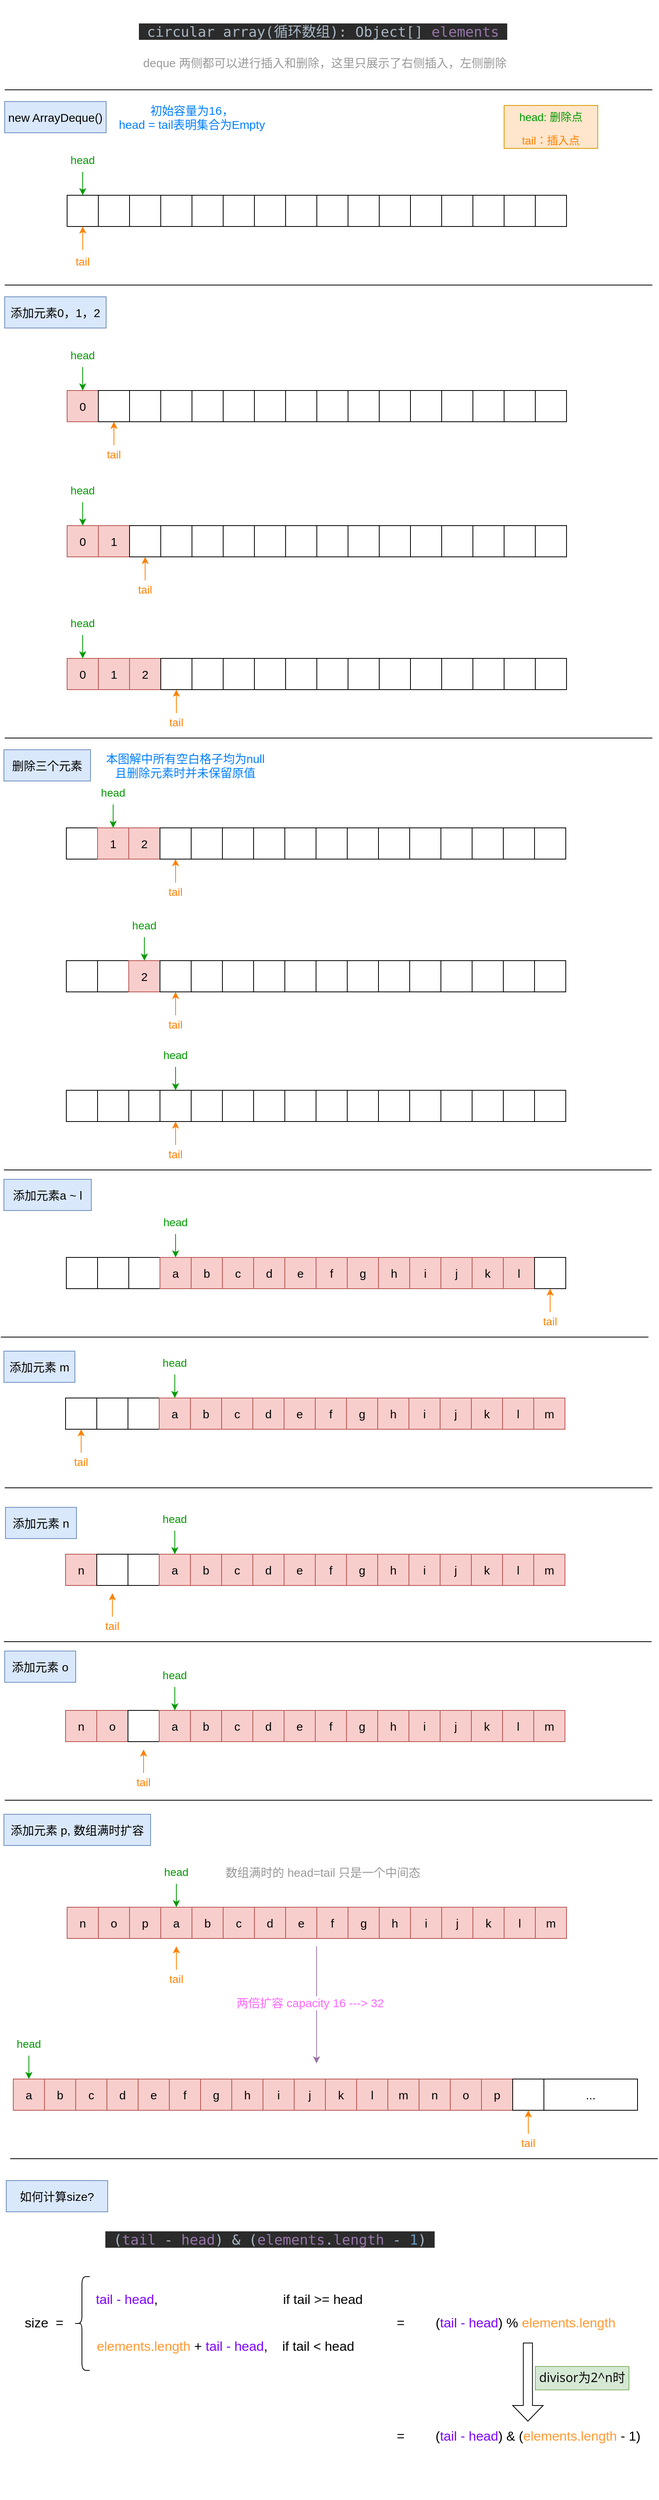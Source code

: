 <mxfile>
    <diagram id="H_KzIprwaXjR-_fSG_8s" name="Page-1">
        <mxGraphModel dx="2190" dy="1910" grid="0" gridSize="10" guides="1" tooltips="1" connect="1" arrows="1" fold="1" page="0" pageScale="1" pageWidth="850" pageHeight="1100" background="#ffffff" math="0" shadow="0">
            <root>
                <mxCell id="0"/>
                <mxCell id="1" parent="0"/>
                <mxCell id="34" value="" style="rounded=0;whiteSpace=wrap;html=1;fontSize=15;fillColor=#ffe6cc;strokeColor=#d79b00;" parent="1" vertex="1">
                    <mxGeometry x="-200" y="-995" width="120" height="55" as="geometry"/>
                </mxCell>
                <mxCell id="4" value="&lt;pre style=&quot;background-color: rgb(43, 43, 43); color: rgb(169, 183, 198); font-family: &amp;quot;JetBrains Mono&amp;quot;, monospace; font-size: 18px;&quot;&gt; circular array(循环数组): Object[] &lt;span style=&quot;color: rgb(152, 118, 170); font-size: 18px;&quot;&gt;elements &lt;/span&gt;&lt;/pre&gt;" style="text;html=1;strokeColor=none;fillColor=none;align=center;verticalAlign=middle;whiteSpace=wrap;rounded=0;fontSize=18;" parent="1" vertex="1">
                    <mxGeometry x="-692" y="-1110" width="520" height="40" as="geometry"/>
                </mxCell>
                <mxCell id="5" value="" style="line;strokeWidth=1;html=1;strokeColor=none;" parent="1" vertex="1">
                    <mxGeometry x="-841" y="-1130" width="830" height="10" as="geometry"/>
                </mxCell>
                <mxCell id="6" value="" style="line;strokeWidth=1;html=1;" parent="1" vertex="1">
                    <mxGeometry x="-840" y="-1020" width="830" height="10" as="geometry"/>
                </mxCell>
                <mxCell id="7" value="new ArrayDeque()" style="rounded=0;whiteSpace=wrap;html=1;fontSize=15;fillColor=#dae8fc;strokeColor=#6c8ebf;" parent="1" vertex="1">
                    <mxGeometry x="-840" y="-1000" width="130" height="40" as="geometry"/>
                </mxCell>
                <mxCell id="8" value="" style="whiteSpace=wrap;html=1;aspect=fixed;fontSize=15;" parent="1" vertex="1">
                    <mxGeometry x="-760" y="-880" width="40" height="40" as="geometry"/>
                </mxCell>
                <mxCell id="9" value="" style="whiteSpace=wrap;html=1;aspect=fixed;fontSize=15;" parent="1" vertex="1">
                    <mxGeometry x="-720" y="-880" width="40" height="40" as="geometry"/>
                </mxCell>
                <mxCell id="10" value="" style="whiteSpace=wrap;html=1;aspect=fixed;fontSize=15;" parent="1" vertex="1">
                    <mxGeometry x="-680" y="-880" width="40" height="40" as="geometry"/>
                </mxCell>
                <mxCell id="11" value="" style="whiteSpace=wrap;html=1;aspect=fixed;fontSize=15;" parent="1" vertex="1">
                    <mxGeometry x="-640" y="-880" width="40" height="40" as="geometry"/>
                </mxCell>
                <mxCell id="12" value="" style="whiteSpace=wrap;html=1;aspect=fixed;fontSize=15;" parent="1" vertex="1">
                    <mxGeometry x="-600" y="-880" width="40" height="40" as="geometry"/>
                </mxCell>
                <mxCell id="13" value="" style="whiteSpace=wrap;html=1;aspect=fixed;fontSize=15;" parent="1" vertex="1">
                    <mxGeometry x="-560" y="-880" width="40" height="40" as="geometry"/>
                </mxCell>
                <mxCell id="14" value="" style="whiteSpace=wrap;html=1;aspect=fixed;fontSize=15;" parent="1" vertex="1">
                    <mxGeometry x="-520" y="-880" width="40" height="40" as="geometry"/>
                </mxCell>
                <mxCell id="15" value="" style="whiteSpace=wrap;html=1;aspect=fixed;fontSize=15;" parent="1" vertex="1">
                    <mxGeometry x="-480" y="-880" width="40" height="40" as="geometry"/>
                </mxCell>
                <mxCell id="16" value="" style="whiteSpace=wrap;html=1;aspect=fixed;fontSize=15;" parent="1" vertex="1">
                    <mxGeometry x="-440" y="-880" width="40" height="40" as="geometry"/>
                </mxCell>
                <mxCell id="17" value="" style="whiteSpace=wrap;html=1;aspect=fixed;fontSize=15;" parent="1" vertex="1">
                    <mxGeometry x="-400" y="-880" width="40" height="40" as="geometry"/>
                </mxCell>
                <mxCell id="18" value="" style="whiteSpace=wrap;html=1;aspect=fixed;fontSize=15;" parent="1" vertex="1">
                    <mxGeometry x="-360" y="-880" width="40" height="40" as="geometry"/>
                </mxCell>
                <mxCell id="19" value="" style="whiteSpace=wrap;html=1;aspect=fixed;fontSize=15;" parent="1" vertex="1">
                    <mxGeometry x="-320" y="-880" width="40" height="40" as="geometry"/>
                </mxCell>
                <mxCell id="20" value="" style="whiteSpace=wrap;html=1;aspect=fixed;fontSize=15;" parent="1" vertex="1">
                    <mxGeometry x="-280" y="-880" width="40" height="40" as="geometry"/>
                </mxCell>
                <mxCell id="21" value="" style="whiteSpace=wrap;html=1;aspect=fixed;fontSize=15;" parent="1" vertex="1">
                    <mxGeometry x="-240" y="-880" width="40" height="40" as="geometry"/>
                </mxCell>
                <mxCell id="22" value="" style="whiteSpace=wrap;html=1;aspect=fixed;fontSize=15;" parent="1" vertex="1">
                    <mxGeometry x="-200" y="-880" width="40" height="40" as="geometry"/>
                </mxCell>
                <mxCell id="23" value="" style="whiteSpace=wrap;html=1;aspect=fixed;fontSize=15;" parent="1" vertex="1">
                    <mxGeometry x="-160" y="-880" width="40" height="40" as="geometry"/>
                </mxCell>
                <mxCell id="27" style="edgeStyle=none;html=1;exitX=0.5;exitY=1;exitDx=0;exitDy=0;entryX=0.5;entryY=0;entryDx=0;entryDy=0;fontSize=15;fontColor=#007FFF;strokeColor=#009900;" parent="1" source="24" target="8" edge="1">
                    <mxGeometry relative="1" as="geometry"/>
                </mxCell>
                <mxCell id="24" value="head" style="text;html=1;align=center;verticalAlign=middle;whiteSpace=wrap;rounded=0;fontSize=14;fontColor=#009900;" parent="1" vertex="1">
                    <mxGeometry x="-770" y="-940" width="60" height="30" as="geometry"/>
                </mxCell>
                <mxCell id="26" value="初始容量为16，&lt;br&gt;head = tail表明集合为Empty" style="text;html=1;strokeColor=none;fillColor=none;align=center;verticalAlign=middle;whiteSpace=wrap;rounded=0;fontSize=15;fontColor=#007FFF;" parent="1" vertex="1">
                    <mxGeometry x="-700" y="-1000" width="200" height="40" as="geometry"/>
                </mxCell>
                <mxCell id="29" style="edgeStyle=none;html=1;exitX=0.5;exitY=0;exitDx=0;exitDy=0;entryX=0.5;entryY=1;entryDx=0;entryDy=0;strokeColor=#FF8000;fontSize=15;fontColor=#FF8000;" parent="1" source="28" target="8" edge="1">
                    <mxGeometry relative="1" as="geometry"/>
                </mxCell>
                <mxCell id="28" value="tail" style="text;html=1;align=center;verticalAlign=middle;whiteSpace=wrap;rounded=0;fontSize=14;fontColor=#FF8000;" parent="1" vertex="1">
                    <mxGeometry x="-770" y="-810" width="60" height="30" as="geometry"/>
                </mxCell>
                <mxCell id="30" value="head: 删除点" style="text;html=1;align=center;verticalAlign=middle;whiteSpace=wrap;rounded=0;fontSize=14;fontColor=#009900;" parent="1" vertex="1">
                    <mxGeometry x="-200" y="-995" width="120" height="30" as="geometry"/>
                </mxCell>
                <mxCell id="31" value="tail：插入点" style="text;html=1;align=center;verticalAlign=middle;whiteSpace=wrap;rounded=0;fontSize=14;fontColor=#FF8000;" parent="1" vertex="1">
                    <mxGeometry x="-200" y="-965" width="120" height="30" as="geometry"/>
                </mxCell>
                <mxCell id="35" value="" style="line;strokeWidth=1;html=1;" parent="1" vertex="1">
                    <mxGeometry x="-840" y="-770" width="830" height="10" as="geometry"/>
                </mxCell>
                <mxCell id="36" value="添加元素0，1，2" style="rounded=0;whiteSpace=wrap;html=1;fontSize=15;fillColor=#dae8fc;strokeColor=#6c8ebf;" parent="1" vertex="1">
                    <mxGeometry x="-840" y="-750" width="130" height="40" as="geometry"/>
                </mxCell>
                <mxCell id="56" value="0" style="whiteSpace=wrap;html=1;aspect=fixed;fontSize=15;fillColor=#f8cecc;strokeColor=#b85450;" parent="1" vertex="1">
                    <mxGeometry x="-760" y="-630" width="40" height="40" as="geometry"/>
                </mxCell>
                <mxCell id="57" value="" style="whiteSpace=wrap;html=1;aspect=fixed;fontSize=15;" parent="1" vertex="1">
                    <mxGeometry x="-720" y="-630" width="40" height="40" as="geometry"/>
                </mxCell>
                <mxCell id="58" value="" style="whiteSpace=wrap;html=1;aspect=fixed;fontSize=15;" parent="1" vertex="1">
                    <mxGeometry x="-680" y="-630" width="40" height="40" as="geometry"/>
                </mxCell>
                <mxCell id="59" value="" style="whiteSpace=wrap;html=1;aspect=fixed;fontSize=15;" parent="1" vertex="1">
                    <mxGeometry x="-640" y="-630" width="40" height="40" as="geometry"/>
                </mxCell>
                <mxCell id="60" value="" style="whiteSpace=wrap;html=1;aspect=fixed;fontSize=15;" parent="1" vertex="1">
                    <mxGeometry x="-600" y="-630" width="40" height="40" as="geometry"/>
                </mxCell>
                <mxCell id="61" value="" style="whiteSpace=wrap;html=1;aspect=fixed;fontSize=15;" parent="1" vertex="1">
                    <mxGeometry x="-560" y="-630" width="40" height="40" as="geometry"/>
                </mxCell>
                <mxCell id="62" value="" style="whiteSpace=wrap;html=1;aspect=fixed;fontSize=15;" parent="1" vertex="1">
                    <mxGeometry x="-520" y="-630" width="40" height="40" as="geometry"/>
                </mxCell>
                <mxCell id="63" value="" style="whiteSpace=wrap;html=1;aspect=fixed;fontSize=15;" parent="1" vertex="1">
                    <mxGeometry x="-480" y="-630" width="40" height="40" as="geometry"/>
                </mxCell>
                <mxCell id="64" value="" style="whiteSpace=wrap;html=1;aspect=fixed;fontSize=15;" parent="1" vertex="1">
                    <mxGeometry x="-440" y="-630" width="40" height="40" as="geometry"/>
                </mxCell>
                <mxCell id="65" value="" style="whiteSpace=wrap;html=1;aspect=fixed;fontSize=15;" parent="1" vertex="1">
                    <mxGeometry x="-400" y="-630" width="40" height="40" as="geometry"/>
                </mxCell>
                <mxCell id="66" value="" style="whiteSpace=wrap;html=1;aspect=fixed;fontSize=15;" parent="1" vertex="1">
                    <mxGeometry x="-360" y="-630" width="40" height="40" as="geometry"/>
                </mxCell>
                <mxCell id="67" value="" style="whiteSpace=wrap;html=1;aspect=fixed;fontSize=15;" parent="1" vertex="1">
                    <mxGeometry x="-320" y="-630" width="40" height="40" as="geometry"/>
                </mxCell>
                <mxCell id="68" value="" style="whiteSpace=wrap;html=1;aspect=fixed;fontSize=15;" parent="1" vertex="1">
                    <mxGeometry x="-280" y="-630" width="40" height="40" as="geometry"/>
                </mxCell>
                <mxCell id="69" value="" style="whiteSpace=wrap;html=1;aspect=fixed;fontSize=15;" parent="1" vertex="1">
                    <mxGeometry x="-240" y="-630" width="40" height="40" as="geometry"/>
                </mxCell>
                <mxCell id="70" value="" style="whiteSpace=wrap;html=1;aspect=fixed;fontSize=15;" parent="1" vertex="1">
                    <mxGeometry x="-200" y="-630" width="40" height="40" as="geometry"/>
                </mxCell>
                <mxCell id="71" value="" style="whiteSpace=wrap;html=1;aspect=fixed;fontSize=15;" parent="1" vertex="1">
                    <mxGeometry x="-160" y="-630" width="40" height="40" as="geometry"/>
                </mxCell>
                <mxCell id="72" style="edgeStyle=none;html=1;exitX=0.5;exitY=1;exitDx=0;exitDy=0;entryX=0.5;entryY=0;entryDx=0;entryDy=0;fontSize=15;fontColor=#007FFF;strokeColor=#009900;" parent="1" source="73" target="56" edge="1">
                    <mxGeometry relative="1" as="geometry"/>
                </mxCell>
                <mxCell id="73" value="head" style="text;html=1;align=center;verticalAlign=middle;whiteSpace=wrap;rounded=0;fontSize=14;fontColor=#009900;" parent="1" vertex="1">
                    <mxGeometry x="-770" y="-690" width="60" height="30" as="geometry"/>
                </mxCell>
                <mxCell id="76" value="0" style="whiteSpace=wrap;html=1;aspect=fixed;fontSize=15;fillColor=#f8cecc;strokeColor=#b85450;" parent="1" vertex="1">
                    <mxGeometry x="-760" y="-457" width="40" height="40" as="geometry"/>
                </mxCell>
                <mxCell id="77" value="1" style="whiteSpace=wrap;html=1;aspect=fixed;fontSize=15;fillColor=#f8cecc;strokeColor=#b85450;" parent="1" vertex="1">
                    <mxGeometry x="-720" y="-457" width="40" height="40" as="geometry"/>
                </mxCell>
                <mxCell id="78" value="" style="whiteSpace=wrap;html=1;aspect=fixed;fontSize=15;" parent="1" vertex="1">
                    <mxGeometry x="-680" y="-457" width="40" height="40" as="geometry"/>
                </mxCell>
                <mxCell id="79" value="" style="whiteSpace=wrap;html=1;aspect=fixed;fontSize=15;" parent="1" vertex="1">
                    <mxGeometry x="-640" y="-457" width="40" height="40" as="geometry"/>
                </mxCell>
                <mxCell id="80" value="" style="whiteSpace=wrap;html=1;aspect=fixed;fontSize=15;" parent="1" vertex="1">
                    <mxGeometry x="-600" y="-457" width="40" height="40" as="geometry"/>
                </mxCell>
                <mxCell id="81" value="" style="whiteSpace=wrap;html=1;aspect=fixed;fontSize=15;" parent="1" vertex="1">
                    <mxGeometry x="-560" y="-457" width="40" height="40" as="geometry"/>
                </mxCell>
                <mxCell id="82" value="" style="whiteSpace=wrap;html=1;aspect=fixed;fontSize=15;" parent="1" vertex="1">
                    <mxGeometry x="-520" y="-457" width="40" height="40" as="geometry"/>
                </mxCell>
                <mxCell id="83" value="" style="whiteSpace=wrap;html=1;aspect=fixed;fontSize=15;" parent="1" vertex="1">
                    <mxGeometry x="-480" y="-457" width="40" height="40" as="geometry"/>
                </mxCell>
                <mxCell id="84" value="" style="whiteSpace=wrap;html=1;aspect=fixed;fontSize=15;" parent="1" vertex="1">
                    <mxGeometry x="-440" y="-457" width="40" height="40" as="geometry"/>
                </mxCell>
                <mxCell id="85" value="" style="whiteSpace=wrap;html=1;aspect=fixed;fontSize=15;" parent="1" vertex="1">
                    <mxGeometry x="-400" y="-457" width="40" height="40" as="geometry"/>
                </mxCell>
                <mxCell id="86" value="" style="whiteSpace=wrap;html=1;aspect=fixed;fontSize=15;" parent="1" vertex="1">
                    <mxGeometry x="-360" y="-457" width="40" height="40" as="geometry"/>
                </mxCell>
                <mxCell id="87" value="" style="whiteSpace=wrap;html=1;aspect=fixed;fontSize=15;" parent="1" vertex="1">
                    <mxGeometry x="-320" y="-457" width="40" height="40" as="geometry"/>
                </mxCell>
                <mxCell id="88" value="" style="whiteSpace=wrap;html=1;aspect=fixed;fontSize=15;" parent="1" vertex="1">
                    <mxGeometry x="-280" y="-457" width="40" height="40" as="geometry"/>
                </mxCell>
                <mxCell id="89" value="" style="whiteSpace=wrap;html=1;aspect=fixed;fontSize=15;" parent="1" vertex="1">
                    <mxGeometry x="-240" y="-457" width="40" height="40" as="geometry"/>
                </mxCell>
                <mxCell id="90" value="" style="whiteSpace=wrap;html=1;aspect=fixed;fontSize=15;" parent="1" vertex="1">
                    <mxGeometry x="-200" y="-457" width="40" height="40" as="geometry"/>
                </mxCell>
                <mxCell id="91" value="" style="whiteSpace=wrap;html=1;aspect=fixed;fontSize=15;" parent="1" vertex="1">
                    <mxGeometry x="-160" y="-457" width="40" height="40" as="geometry"/>
                </mxCell>
                <mxCell id="92" style="edgeStyle=none;html=1;exitX=0.5;exitY=1;exitDx=0;exitDy=0;entryX=0.5;entryY=0;entryDx=0;entryDy=0;fontSize=15;fontColor=#007FFF;strokeColor=#009900;" parent="1" source="93" target="76" edge="1">
                    <mxGeometry relative="1" as="geometry"/>
                </mxCell>
                <mxCell id="93" value="head" style="text;html=1;align=center;verticalAlign=middle;whiteSpace=wrap;rounded=0;fontSize=14;fontColor=#009900;" parent="1" vertex="1">
                    <mxGeometry x="-770" y="-517" width="60" height="30" as="geometry"/>
                </mxCell>
                <mxCell id="96" value="0" style="whiteSpace=wrap;html=1;aspect=fixed;fontSize=15;fillColor=#f8cecc;strokeColor=#b85450;" parent="1" vertex="1">
                    <mxGeometry x="-760" y="-287" width="40" height="40" as="geometry"/>
                </mxCell>
                <mxCell id="97" value="1" style="whiteSpace=wrap;html=1;aspect=fixed;fontSize=15;fillColor=#f8cecc;strokeColor=#b85450;" parent="1" vertex="1">
                    <mxGeometry x="-720" y="-287" width="40" height="40" as="geometry"/>
                </mxCell>
                <mxCell id="98" value="2" style="whiteSpace=wrap;html=1;aspect=fixed;fontSize=15;fillColor=#f8cecc;strokeColor=#b85450;" parent="1" vertex="1">
                    <mxGeometry x="-680" y="-287" width="40" height="40" as="geometry"/>
                </mxCell>
                <mxCell id="99" value="" style="whiteSpace=wrap;html=1;aspect=fixed;fontSize=15;" parent="1" vertex="1">
                    <mxGeometry x="-640" y="-287" width="40" height="40" as="geometry"/>
                </mxCell>
                <mxCell id="100" value="" style="whiteSpace=wrap;html=1;aspect=fixed;fontSize=15;" parent="1" vertex="1">
                    <mxGeometry x="-600" y="-287" width="40" height="40" as="geometry"/>
                </mxCell>
                <mxCell id="101" value="" style="whiteSpace=wrap;html=1;aspect=fixed;fontSize=15;" parent="1" vertex="1">
                    <mxGeometry x="-560" y="-287" width="40" height="40" as="geometry"/>
                </mxCell>
                <mxCell id="102" value="" style="whiteSpace=wrap;html=1;aspect=fixed;fontSize=15;" parent="1" vertex="1">
                    <mxGeometry x="-520" y="-287" width="40" height="40" as="geometry"/>
                </mxCell>
                <mxCell id="103" value="" style="whiteSpace=wrap;html=1;aspect=fixed;fontSize=15;" parent="1" vertex="1">
                    <mxGeometry x="-480" y="-287" width="40" height="40" as="geometry"/>
                </mxCell>
                <mxCell id="104" value="" style="whiteSpace=wrap;html=1;aspect=fixed;fontSize=15;" parent="1" vertex="1">
                    <mxGeometry x="-440" y="-287" width="40" height="40" as="geometry"/>
                </mxCell>
                <mxCell id="105" value="" style="whiteSpace=wrap;html=1;aspect=fixed;fontSize=15;" parent="1" vertex="1">
                    <mxGeometry x="-400" y="-287" width="40" height="40" as="geometry"/>
                </mxCell>
                <mxCell id="106" value="" style="whiteSpace=wrap;html=1;aspect=fixed;fontSize=15;" parent="1" vertex="1">
                    <mxGeometry x="-360" y="-287" width="40" height="40" as="geometry"/>
                </mxCell>
                <mxCell id="107" value="" style="whiteSpace=wrap;html=1;aspect=fixed;fontSize=15;" parent="1" vertex="1">
                    <mxGeometry x="-320" y="-287" width="40" height="40" as="geometry"/>
                </mxCell>
                <mxCell id="108" value="" style="whiteSpace=wrap;html=1;aspect=fixed;fontSize=15;" parent="1" vertex="1">
                    <mxGeometry x="-280" y="-287" width="40" height="40" as="geometry"/>
                </mxCell>
                <mxCell id="109" value="" style="whiteSpace=wrap;html=1;aspect=fixed;fontSize=15;" parent="1" vertex="1">
                    <mxGeometry x="-240" y="-287" width="40" height="40" as="geometry"/>
                </mxCell>
                <mxCell id="110" value="" style="whiteSpace=wrap;html=1;aspect=fixed;fontSize=15;" parent="1" vertex="1">
                    <mxGeometry x="-200" y="-287" width="40" height="40" as="geometry"/>
                </mxCell>
                <mxCell id="111" value="" style="whiteSpace=wrap;html=1;aspect=fixed;fontSize=15;" parent="1" vertex="1">
                    <mxGeometry x="-160" y="-287" width="40" height="40" as="geometry"/>
                </mxCell>
                <mxCell id="112" style="edgeStyle=none;html=1;exitX=0.5;exitY=1;exitDx=0;exitDy=0;entryX=0.5;entryY=0;entryDx=0;entryDy=0;fontSize=15;fontColor=#007FFF;strokeColor=#009900;" parent="1" source="113" target="96" edge="1">
                    <mxGeometry relative="1" as="geometry"/>
                </mxCell>
                <mxCell id="113" value="head" style="text;html=1;align=center;verticalAlign=middle;whiteSpace=wrap;rounded=0;fontSize=14;fontColor=#009900;" parent="1" vertex="1">
                    <mxGeometry x="-770" y="-347" width="60" height="30" as="geometry"/>
                </mxCell>
                <mxCell id="114" style="edgeStyle=none;html=1;exitX=0.5;exitY=0;exitDx=0;exitDy=0;entryX=0.5;entryY=1;entryDx=0;entryDy=0;strokeColor=#FF8000;fontSize=15;fontColor=#FF8000;" parent="1" edge="1">
                    <mxGeometry relative="1" as="geometry">
                        <mxPoint x="-620" y="-217.0" as="sourcePoint"/>
                        <mxPoint x="-620" y="-247.0" as="targetPoint"/>
                    </mxGeometry>
                </mxCell>
                <mxCell id="115" value="tail" style="text;html=1;align=center;verticalAlign=middle;whiteSpace=wrap;rounded=0;fontSize=14;fontColor=#FF8000;" parent="1" vertex="1">
                    <mxGeometry x="-650" y="-220" width="60" height="30" as="geometry"/>
                </mxCell>
                <mxCell id="116" style="edgeStyle=none;html=1;exitX=0.5;exitY=0;exitDx=0;exitDy=0;entryX=0.5;entryY=1;entryDx=0;entryDy=0;strokeColor=#FF8000;fontSize=15;fontColor=#FF8000;" parent="1" edge="1">
                    <mxGeometry relative="1" as="geometry">
                        <mxPoint x="-660" y="-387.0" as="sourcePoint"/>
                        <mxPoint x="-660" y="-417.0" as="targetPoint"/>
                    </mxGeometry>
                </mxCell>
                <mxCell id="117" value="tail" style="text;html=1;align=center;verticalAlign=middle;whiteSpace=wrap;rounded=0;fontSize=14;fontColor=#FF8000;" parent="1" vertex="1">
                    <mxGeometry x="-690" y="-390" width="60" height="30" as="geometry"/>
                </mxCell>
                <mxCell id="118" style="edgeStyle=none;html=1;exitX=0.5;exitY=0;exitDx=0;exitDy=0;entryX=0.5;entryY=1;entryDx=0;entryDy=0;strokeColor=#FF8000;fontSize=15;fontColor=#FF8000;" parent="1" edge="1">
                    <mxGeometry relative="1" as="geometry">
                        <mxPoint x="-700" y="-560.0" as="sourcePoint"/>
                        <mxPoint x="-700" y="-590.0" as="targetPoint"/>
                    </mxGeometry>
                </mxCell>
                <mxCell id="119" value="tail" style="text;html=1;align=center;verticalAlign=middle;whiteSpace=wrap;rounded=0;fontSize=14;fontColor=#FF8000;" parent="1" vertex="1">
                    <mxGeometry x="-730" y="-563" width="60" height="30" as="geometry"/>
                </mxCell>
                <mxCell id="120" value="" style="line;strokeWidth=1;html=1;" parent="1" vertex="1">
                    <mxGeometry x="-840" y="-190" width="830" height="10" as="geometry"/>
                </mxCell>
                <mxCell id="122" value="" style="whiteSpace=wrap;html=1;aspect=fixed;fontSize=15;" parent="1" vertex="1">
                    <mxGeometry x="-761" y="-70" width="40" height="40" as="geometry"/>
                </mxCell>
                <mxCell id="123" value="1" style="whiteSpace=wrap;html=1;aspect=fixed;fontSize=15;fillColor=#f8cecc;strokeColor=#b85450;" parent="1" vertex="1">
                    <mxGeometry x="-721" y="-70" width="40" height="40" as="geometry"/>
                </mxCell>
                <mxCell id="124" value="2" style="whiteSpace=wrap;html=1;aspect=fixed;fontSize=15;fillColor=#f8cecc;strokeColor=#b85450;" parent="1" vertex="1">
                    <mxGeometry x="-681" y="-70" width="40" height="40" as="geometry"/>
                </mxCell>
                <mxCell id="125" value="" style="whiteSpace=wrap;html=1;aspect=fixed;fontSize=15;" parent="1" vertex="1">
                    <mxGeometry x="-641" y="-70" width="40" height="40" as="geometry"/>
                </mxCell>
                <mxCell id="126" value="" style="whiteSpace=wrap;html=1;aspect=fixed;fontSize=15;" parent="1" vertex="1">
                    <mxGeometry x="-601" y="-70" width="40" height="40" as="geometry"/>
                </mxCell>
                <mxCell id="127" value="" style="whiteSpace=wrap;html=1;aspect=fixed;fontSize=15;" parent="1" vertex="1">
                    <mxGeometry x="-561" y="-70" width="40" height="40" as="geometry"/>
                </mxCell>
                <mxCell id="128" value="" style="whiteSpace=wrap;html=1;aspect=fixed;fontSize=15;" parent="1" vertex="1">
                    <mxGeometry x="-521" y="-70" width="40" height="40" as="geometry"/>
                </mxCell>
                <mxCell id="129" value="" style="whiteSpace=wrap;html=1;aspect=fixed;fontSize=15;" parent="1" vertex="1">
                    <mxGeometry x="-481" y="-70" width="40" height="40" as="geometry"/>
                </mxCell>
                <mxCell id="130" value="" style="whiteSpace=wrap;html=1;aspect=fixed;fontSize=15;" parent="1" vertex="1">
                    <mxGeometry x="-441" y="-70" width="40" height="40" as="geometry"/>
                </mxCell>
                <mxCell id="131" value="" style="whiteSpace=wrap;html=1;aspect=fixed;fontSize=15;" parent="1" vertex="1">
                    <mxGeometry x="-401" y="-70" width="40" height="40" as="geometry"/>
                </mxCell>
                <mxCell id="132" value="" style="whiteSpace=wrap;html=1;aspect=fixed;fontSize=15;" parent="1" vertex="1">
                    <mxGeometry x="-361" y="-70" width="40" height="40" as="geometry"/>
                </mxCell>
                <mxCell id="133" value="" style="whiteSpace=wrap;html=1;aspect=fixed;fontSize=15;" parent="1" vertex="1">
                    <mxGeometry x="-321" y="-70" width="40" height="40" as="geometry"/>
                </mxCell>
                <mxCell id="134" value="" style="whiteSpace=wrap;html=1;aspect=fixed;fontSize=15;" parent="1" vertex="1">
                    <mxGeometry x="-281" y="-70" width="40" height="40" as="geometry"/>
                </mxCell>
                <mxCell id="135" value="" style="whiteSpace=wrap;html=1;aspect=fixed;fontSize=15;" parent="1" vertex="1">
                    <mxGeometry x="-241" y="-70" width="40" height="40" as="geometry"/>
                </mxCell>
                <mxCell id="136" value="" style="whiteSpace=wrap;html=1;aspect=fixed;fontSize=15;" parent="1" vertex="1">
                    <mxGeometry x="-201" y="-70" width="40" height="40" as="geometry"/>
                </mxCell>
                <mxCell id="137" value="" style="whiteSpace=wrap;html=1;aspect=fixed;fontSize=15;" parent="1" vertex="1">
                    <mxGeometry x="-161" y="-70" width="40" height="40" as="geometry"/>
                </mxCell>
                <mxCell id="138" style="edgeStyle=none;html=1;exitX=0.5;exitY=1;exitDx=0;exitDy=0;entryX=0.5;entryY=0;entryDx=0;entryDy=0;fontSize=15;fontColor=#007FFF;strokeColor=#009900;" parent="1" source="139" edge="1">
                    <mxGeometry relative="1" as="geometry">
                        <mxPoint x="-701" y="-70" as="targetPoint"/>
                    </mxGeometry>
                </mxCell>
                <mxCell id="139" value="head" style="text;html=1;align=center;verticalAlign=middle;whiteSpace=wrap;rounded=0;fontSize=14;fontColor=#009900;" parent="1" vertex="1">
                    <mxGeometry x="-731" y="-130" width="60" height="30" as="geometry"/>
                </mxCell>
                <mxCell id="140" style="edgeStyle=none;html=1;exitX=0.5;exitY=0;exitDx=0;exitDy=0;entryX=0.5;entryY=1;entryDx=0;entryDy=0;strokeColor=#FF8000;fontSize=15;fontColor=#FF8000;" parent="1" edge="1">
                    <mxGeometry relative="1" as="geometry">
                        <mxPoint x="-621" y="-4.547e-13" as="sourcePoint"/>
                        <mxPoint x="-621" y="-30.0" as="targetPoint"/>
                    </mxGeometry>
                </mxCell>
                <mxCell id="141" value="tail" style="text;html=1;align=center;verticalAlign=middle;whiteSpace=wrap;rounded=0;fontSize=14;fontColor=#FF8000;" parent="1" vertex="1">
                    <mxGeometry x="-651" y="-3" width="60" height="30" as="geometry"/>
                </mxCell>
                <mxCell id="142" value="" style="whiteSpace=wrap;html=1;aspect=fixed;fontSize=15;" parent="1" vertex="1">
                    <mxGeometry x="-761" y="100" width="40" height="40" as="geometry"/>
                </mxCell>
                <mxCell id="143" value="" style="whiteSpace=wrap;html=1;aspect=fixed;fontSize=15;" parent="1" vertex="1">
                    <mxGeometry x="-721" y="100" width="40" height="40" as="geometry"/>
                </mxCell>
                <mxCell id="144" value="2" style="whiteSpace=wrap;html=1;aspect=fixed;fontSize=15;fillColor=#f8cecc;strokeColor=#b85450;" parent="1" vertex="1">
                    <mxGeometry x="-681" y="100" width="40" height="40" as="geometry"/>
                </mxCell>
                <mxCell id="145" value="" style="whiteSpace=wrap;html=1;aspect=fixed;fontSize=15;" parent="1" vertex="1">
                    <mxGeometry x="-641" y="100" width="40" height="40" as="geometry"/>
                </mxCell>
                <mxCell id="146" value="" style="whiteSpace=wrap;html=1;aspect=fixed;fontSize=15;" parent="1" vertex="1">
                    <mxGeometry x="-601" y="100" width="40" height="40" as="geometry"/>
                </mxCell>
                <mxCell id="147" value="" style="whiteSpace=wrap;html=1;aspect=fixed;fontSize=15;" parent="1" vertex="1">
                    <mxGeometry x="-561" y="100" width="40" height="40" as="geometry"/>
                </mxCell>
                <mxCell id="148" value="" style="whiteSpace=wrap;html=1;aspect=fixed;fontSize=15;" parent="1" vertex="1">
                    <mxGeometry x="-521" y="100" width="40" height="40" as="geometry"/>
                </mxCell>
                <mxCell id="149" value="" style="whiteSpace=wrap;html=1;aspect=fixed;fontSize=15;" parent="1" vertex="1">
                    <mxGeometry x="-481" y="100" width="40" height="40" as="geometry"/>
                </mxCell>
                <mxCell id="150" value="" style="whiteSpace=wrap;html=1;aspect=fixed;fontSize=15;" parent="1" vertex="1">
                    <mxGeometry x="-441" y="100" width="40" height="40" as="geometry"/>
                </mxCell>
                <mxCell id="151" value="" style="whiteSpace=wrap;html=1;aspect=fixed;fontSize=15;" parent="1" vertex="1">
                    <mxGeometry x="-401" y="100" width="40" height="40" as="geometry"/>
                </mxCell>
                <mxCell id="152" value="" style="whiteSpace=wrap;html=1;aspect=fixed;fontSize=15;" parent="1" vertex="1">
                    <mxGeometry x="-361" y="100" width="40" height="40" as="geometry"/>
                </mxCell>
                <mxCell id="153" value="" style="whiteSpace=wrap;html=1;aspect=fixed;fontSize=15;" parent="1" vertex="1">
                    <mxGeometry x="-321" y="100" width="40" height="40" as="geometry"/>
                </mxCell>
                <mxCell id="154" value="" style="whiteSpace=wrap;html=1;aspect=fixed;fontSize=15;" parent="1" vertex="1">
                    <mxGeometry x="-281" y="100" width="40" height="40" as="geometry"/>
                </mxCell>
                <mxCell id="155" value="" style="whiteSpace=wrap;html=1;aspect=fixed;fontSize=15;" parent="1" vertex="1">
                    <mxGeometry x="-241" y="100" width="40" height="40" as="geometry"/>
                </mxCell>
                <mxCell id="156" value="" style="whiteSpace=wrap;html=1;aspect=fixed;fontSize=15;" parent="1" vertex="1">
                    <mxGeometry x="-201" y="100" width="40" height="40" as="geometry"/>
                </mxCell>
                <mxCell id="157" value="" style="whiteSpace=wrap;html=1;aspect=fixed;fontSize=15;" parent="1" vertex="1">
                    <mxGeometry x="-161" y="100" width="40" height="40" as="geometry"/>
                </mxCell>
                <mxCell id="158" style="edgeStyle=none;html=1;exitX=0.5;exitY=1;exitDx=0;exitDy=0;entryX=0.5;entryY=0;entryDx=0;entryDy=0;fontSize=15;fontColor=#007FFF;strokeColor=#009900;" parent="1" source="159" edge="1">
                    <mxGeometry relative="1" as="geometry">
                        <mxPoint x="-661" y="100" as="targetPoint"/>
                    </mxGeometry>
                </mxCell>
                <mxCell id="159" value="head" style="text;html=1;align=center;verticalAlign=middle;whiteSpace=wrap;rounded=0;fontSize=14;fontColor=#009900;" parent="1" vertex="1">
                    <mxGeometry x="-691" y="40" width="60" height="30" as="geometry"/>
                </mxCell>
                <mxCell id="160" style="edgeStyle=none;html=1;exitX=0.5;exitY=0;exitDx=0;exitDy=0;entryX=0.5;entryY=1;entryDx=0;entryDy=0;strokeColor=#FF8000;fontSize=15;fontColor=#FF8000;" parent="1" edge="1">
                    <mxGeometry relative="1" as="geometry">
                        <mxPoint x="-621" y="170.0" as="sourcePoint"/>
                        <mxPoint x="-621" y="140.0" as="targetPoint"/>
                    </mxGeometry>
                </mxCell>
                <mxCell id="161" value="tail" style="text;html=1;align=center;verticalAlign=middle;whiteSpace=wrap;rounded=0;fontSize=14;fontColor=#FF8000;" parent="1" vertex="1">
                    <mxGeometry x="-651" y="167" width="60" height="30" as="geometry"/>
                </mxCell>
                <mxCell id="162" value="" style="whiteSpace=wrap;html=1;aspect=fixed;fontSize=15;" parent="1" vertex="1">
                    <mxGeometry x="-761" y="266" width="40" height="40" as="geometry"/>
                </mxCell>
                <mxCell id="163" value="" style="whiteSpace=wrap;html=1;aspect=fixed;fontSize=15;" parent="1" vertex="1">
                    <mxGeometry x="-721" y="266" width="40" height="40" as="geometry"/>
                </mxCell>
                <mxCell id="164" value="" style="whiteSpace=wrap;html=1;aspect=fixed;fontSize=15;" parent="1" vertex="1">
                    <mxGeometry x="-681" y="266" width="40" height="40" as="geometry"/>
                </mxCell>
                <mxCell id="165" value="" style="whiteSpace=wrap;html=1;aspect=fixed;fontSize=15;" parent="1" vertex="1">
                    <mxGeometry x="-641" y="266" width="40" height="40" as="geometry"/>
                </mxCell>
                <mxCell id="166" value="" style="whiteSpace=wrap;html=1;aspect=fixed;fontSize=15;" parent="1" vertex="1">
                    <mxGeometry x="-601" y="266" width="40" height="40" as="geometry"/>
                </mxCell>
                <mxCell id="167" value="" style="whiteSpace=wrap;html=1;aspect=fixed;fontSize=15;" parent="1" vertex="1">
                    <mxGeometry x="-561" y="266" width="40" height="40" as="geometry"/>
                </mxCell>
                <mxCell id="168" value="" style="whiteSpace=wrap;html=1;aspect=fixed;fontSize=15;" parent="1" vertex="1">
                    <mxGeometry x="-521" y="266" width="40" height="40" as="geometry"/>
                </mxCell>
                <mxCell id="169" value="" style="whiteSpace=wrap;html=1;aspect=fixed;fontSize=15;" parent="1" vertex="1">
                    <mxGeometry x="-481" y="266" width="40" height="40" as="geometry"/>
                </mxCell>
                <mxCell id="170" value="" style="whiteSpace=wrap;html=1;aspect=fixed;fontSize=15;" parent="1" vertex="1">
                    <mxGeometry x="-441" y="266" width="40" height="40" as="geometry"/>
                </mxCell>
                <mxCell id="171" value="" style="whiteSpace=wrap;html=1;aspect=fixed;fontSize=15;" parent="1" vertex="1">
                    <mxGeometry x="-401" y="266" width="40" height="40" as="geometry"/>
                </mxCell>
                <mxCell id="172" value="" style="whiteSpace=wrap;html=1;aspect=fixed;fontSize=15;" parent="1" vertex="1">
                    <mxGeometry x="-361" y="266" width="40" height="40" as="geometry"/>
                </mxCell>
                <mxCell id="173" value="" style="whiteSpace=wrap;html=1;aspect=fixed;fontSize=15;" parent="1" vertex="1">
                    <mxGeometry x="-321" y="266" width="40" height="40" as="geometry"/>
                </mxCell>
                <mxCell id="174" value="" style="whiteSpace=wrap;html=1;aspect=fixed;fontSize=15;" parent="1" vertex="1">
                    <mxGeometry x="-281" y="266" width="40" height="40" as="geometry"/>
                </mxCell>
                <mxCell id="175" value="" style="whiteSpace=wrap;html=1;aspect=fixed;fontSize=15;" parent="1" vertex="1">
                    <mxGeometry x="-241" y="266" width="40" height="40" as="geometry"/>
                </mxCell>
                <mxCell id="176" value="" style="whiteSpace=wrap;html=1;aspect=fixed;fontSize=15;" parent="1" vertex="1">
                    <mxGeometry x="-201" y="266" width="40" height="40" as="geometry"/>
                </mxCell>
                <mxCell id="177" value="" style="whiteSpace=wrap;html=1;aspect=fixed;fontSize=15;" parent="1" vertex="1">
                    <mxGeometry x="-161" y="266" width="40" height="40" as="geometry"/>
                </mxCell>
                <mxCell id="178" style="edgeStyle=none;html=1;exitX=0.5;exitY=1;exitDx=0;exitDy=0;entryX=0.5;entryY=0;entryDx=0;entryDy=0;fontSize=15;fontColor=#007FFF;strokeColor=#009900;" parent="1" source="179" edge="1">
                    <mxGeometry relative="1" as="geometry">
                        <mxPoint x="-621" y="266" as="targetPoint"/>
                    </mxGeometry>
                </mxCell>
                <mxCell id="179" value="head" style="text;html=1;align=center;verticalAlign=middle;whiteSpace=wrap;rounded=0;fontSize=14;fontColor=#009900;" parent="1" vertex="1">
                    <mxGeometry x="-651" y="206" width="60" height="30" as="geometry"/>
                </mxCell>
                <mxCell id="180" style="edgeStyle=none;html=1;exitX=0.5;exitY=0;exitDx=0;exitDy=0;entryX=0.5;entryY=1;entryDx=0;entryDy=0;strokeColor=#FF8000;fontSize=15;fontColor=#FF8000;" parent="1" edge="1">
                    <mxGeometry relative="1" as="geometry">
                        <mxPoint x="-621" y="336.0" as="sourcePoint"/>
                        <mxPoint x="-621" y="306.0" as="targetPoint"/>
                    </mxGeometry>
                </mxCell>
                <mxCell id="181" value="tail" style="text;html=1;align=center;verticalAlign=middle;whiteSpace=wrap;rounded=0;fontSize=14;fontColor=#FF8000;" parent="1" vertex="1">
                    <mxGeometry x="-651" y="333" width="60" height="30" as="geometry"/>
                </mxCell>
                <mxCell id="182" value="" style="line;strokeWidth=1;html=1;" parent="1" vertex="1">
                    <mxGeometry x="-841" y="363" width="830" height="10" as="geometry"/>
                </mxCell>
                <mxCell id="184" value="" style="whiteSpace=wrap;html=1;aspect=fixed;fontSize=15;" parent="1" vertex="1">
                    <mxGeometry x="-761" y="480" width="40" height="40" as="geometry"/>
                </mxCell>
                <mxCell id="185" value="" style="whiteSpace=wrap;html=1;aspect=fixed;fontSize=15;" parent="1" vertex="1">
                    <mxGeometry x="-721" y="480" width="40" height="40" as="geometry"/>
                </mxCell>
                <mxCell id="186" value="" style="whiteSpace=wrap;html=1;aspect=fixed;fontSize=15;" parent="1" vertex="1">
                    <mxGeometry x="-681" y="480" width="40" height="40" as="geometry"/>
                </mxCell>
                <mxCell id="187" value="a" style="whiteSpace=wrap;html=1;aspect=fixed;fontSize=15;fillColor=#f8cecc;strokeColor=#b85450;" parent="1" vertex="1">
                    <mxGeometry x="-641" y="480" width="40" height="40" as="geometry"/>
                </mxCell>
                <mxCell id="188" value="b" style="whiteSpace=wrap;html=1;aspect=fixed;fontSize=15;fillColor=#f8cecc;strokeColor=#b85450;" parent="1" vertex="1">
                    <mxGeometry x="-601" y="480" width="40" height="40" as="geometry"/>
                </mxCell>
                <mxCell id="189" value="c" style="whiteSpace=wrap;html=1;aspect=fixed;fontSize=15;fillColor=#f8cecc;strokeColor=#b85450;" parent="1" vertex="1">
                    <mxGeometry x="-561" y="480" width="40" height="40" as="geometry"/>
                </mxCell>
                <mxCell id="190" value="d" style="whiteSpace=wrap;html=1;aspect=fixed;fontSize=15;fillColor=#f8cecc;strokeColor=#b85450;" parent="1" vertex="1">
                    <mxGeometry x="-521" y="480" width="40" height="40" as="geometry"/>
                </mxCell>
                <mxCell id="191" value="e" style="whiteSpace=wrap;html=1;aspect=fixed;fontSize=15;fillColor=#f8cecc;strokeColor=#b85450;" parent="1" vertex="1">
                    <mxGeometry x="-481" y="480" width="40" height="40" as="geometry"/>
                </mxCell>
                <mxCell id="192" value="f" style="whiteSpace=wrap;html=1;aspect=fixed;fontSize=15;fillColor=#f8cecc;strokeColor=#b85450;" parent="1" vertex="1">
                    <mxGeometry x="-441" y="480" width="40" height="40" as="geometry"/>
                </mxCell>
                <mxCell id="193" value="g" style="whiteSpace=wrap;html=1;aspect=fixed;fontSize=15;fillColor=#f8cecc;strokeColor=#b85450;" parent="1" vertex="1">
                    <mxGeometry x="-401" y="480" width="40" height="40" as="geometry"/>
                </mxCell>
                <mxCell id="194" value="h" style="whiteSpace=wrap;html=1;aspect=fixed;fontSize=15;fillColor=#f8cecc;strokeColor=#b85450;" parent="1" vertex="1">
                    <mxGeometry x="-361" y="480" width="40" height="40" as="geometry"/>
                </mxCell>
                <mxCell id="195" value="i" style="whiteSpace=wrap;html=1;aspect=fixed;fontSize=15;fillColor=#f8cecc;strokeColor=#b85450;" parent="1" vertex="1">
                    <mxGeometry x="-321" y="480" width="40" height="40" as="geometry"/>
                </mxCell>
                <mxCell id="196" value="j" style="whiteSpace=wrap;html=1;aspect=fixed;fontSize=15;fillColor=#f8cecc;strokeColor=#b85450;" parent="1" vertex="1">
                    <mxGeometry x="-281" y="480" width="40" height="40" as="geometry"/>
                </mxCell>
                <mxCell id="197" value="k" style="whiteSpace=wrap;html=1;aspect=fixed;fontSize=15;fillColor=#f8cecc;strokeColor=#b85450;" parent="1" vertex="1">
                    <mxGeometry x="-241" y="480" width="40" height="40" as="geometry"/>
                </mxCell>
                <mxCell id="198" value="l" style="whiteSpace=wrap;html=1;aspect=fixed;fontSize=15;fillColor=#f8cecc;strokeColor=#b85450;" parent="1" vertex="1">
                    <mxGeometry x="-201" y="480" width="40" height="40" as="geometry"/>
                </mxCell>
                <mxCell id="199" value="" style="whiteSpace=wrap;html=1;aspect=fixed;fontSize=15;" parent="1" vertex="1">
                    <mxGeometry x="-161" y="480" width="40" height="40" as="geometry"/>
                </mxCell>
                <mxCell id="200" style="edgeStyle=none;html=1;exitX=0.5;exitY=1;exitDx=0;exitDy=0;entryX=0.5;entryY=0;entryDx=0;entryDy=0;fontSize=15;fontColor=#007FFF;strokeColor=#009900;" parent="1" source="201" edge="1">
                    <mxGeometry relative="1" as="geometry">
                        <mxPoint x="-621" y="480" as="targetPoint"/>
                    </mxGeometry>
                </mxCell>
                <mxCell id="201" value="head" style="text;html=1;align=center;verticalAlign=middle;whiteSpace=wrap;rounded=0;fontSize=14;fontColor=#009900;" parent="1" vertex="1">
                    <mxGeometry x="-651" y="420" width="60" height="30" as="geometry"/>
                </mxCell>
                <mxCell id="202" style="edgeStyle=none;html=1;exitX=0.5;exitY=0;exitDx=0;exitDy=0;entryX=0.5;entryY=1;entryDx=0;entryDy=0;strokeColor=#FF8000;fontSize=15;fontColor=#FF8000;" parent="1" edge="1">
                    <mxGeometry relative="1" as="geometry">
                        <mxPoint x="-141" y="550.0" as="sourcePoint"/>
                        <mxPoint x="-141" y="520.0" as="targetPoint"/>
                    </mxGeometry>
                </mxCell>
                <mxCell id="203" value="tail" style="text;html=1;align=center;verticalAlign=middle;whiteSpace=wrap;rounded=0;fontSize=14;fontColor=#FF8000;" parent="1" vertex="1">
                    <mxGeometry x="-171" y="547" width="60" height="30" as="geometry"/>
                </mxCell>
                <mxCell id="204" value="" style="line;strokeWidth=1;html=1;" parent="1" vertex="1">
                    <mxGeometry x="-845" y="577" width="830" height="10" as="geometry"/>
                </mxCell>
                <mxCell id="205" value="" style="whiteSpace=wrap;html=1;aspect=fixed;fontSize=15;" parent="1" vertex="1">
                    <mxGeometry x="-762" y="660" width="40" height="40" as="geometry"/>
                </mxCell>
                <mxCell id="206" value="" style="whiteSpace=wrap;html=1;aspect=fixed;fontSize=15;" parent="1" vertex="1">
                    <mxGeometry x="-722" y="660" width="40" height="40" as="geometry"/>
                </mxCell>
                <mxCell id="207" value="" style="whiteSpace=wrap;html=1;aspect=fixed;fontSize=15;" parent="1" vertex="1">
                    <mxGeometry x="-682" y="660" width="40" height="40" as="geometry"/>
                </mxCell>
                <mxCell id="208" value="a" style="whiteSpace=wrap;html=1;aspect=fixed;fontSize=15;fillColor=#f8cecc;strokeColor=#b85450;" parent="1" vertex="1">
                    <mxGeometry x="-642" y="660" width="40" height="40" as="geometry"/>
                </mxCell>
                <mxCell id="209" value="b" style="whiteSpace=wrap;html=1;aspect=fixed;fontSize=15;fillColor=#f8cecc;strokeColor=#b85450;" parent="1" vertex="1">
                    <mxGeometry x="-602" y="660" width="40" height="40" as="geometry"/>
                </mxCell>
                <mxCell id="210" value="c" style="whiteSpace=wrap;html=1;aspect=fixed;fontSize=15;fillColor=#f8cecc;strokeColor=#b85450;" parent="1" vertex="1">
                    <mxGeometry x="-562" y="660" width="40" height="40" as="geometry"/>
                </mxCell>
                <mxCell id="211" value="d" style="whiteSpace=wrap;html=1;aspect=fixed;fontSize=15;fillColor=#f8cecc;strokeColor=#b85450;" parent="1" vertex="1">
                    <mxGeometry x="-522" y="660" width="40" height="40" as="geometry"/>
                </mxCell>
                <mxCell id="212" value="e" style="whiteSpace=wrap;html=1;aspect=fixed;fontSize=15;fillColor=#f8cecc;strokeColor=#b85450;" parent="1" vertex="1">
                    <mxGeometry x="-482" y="660" width="40" height="40" as="geometry"/>
                </mxCell>
                <mxCell id="213" value="f" style="whiteSpace=wrap;html=1;aspect=fixed;fontSize=15;fillColor=#f8cecc;strokeColor=#b85450;" parent="1" vertex="1">
                    <mxGeometry x="-442" y="660" width="40" height="40" as="geometry"/>
                </mxCell>
                <mxCell id="214" value="g" style="whiteSpace=wrap;html=1;aspect=fixed;fontSize=15;fillColor=#f8cecc;strokeColor=#b85450;" parent="1" vertex="1">
                    <mxGeometry x="-402" y="660" width="40" height="40" as="geometry"/>
                </mxCell>
                <mxCell id="215" value="h" style="whiteSpace=wrap;html=1;aspect=fixed;fontSize=15;fillColor=#f8cecc;strokeColor=#b85450;" parent="1" vertex="1">
                    <mxGeometry x="-362" y="660" width="40" height="40" as="geometry"/>
                </mxCell>
                <mxCell id="216" value="i" style="whiteSpace=wrap;html=1;aspect=fixed;fontSize=15;fillColor=#f8cecc;strokeColor=#b85450;" parent="1" vertex="1">
                    <mxGeometry x="-322" y="660" width="40" height="40" as="geometry"/>
                </mxCell>
                <mxCell id="217" value="j" style="whiteSpace=wrap;html=1;aspect=fixed;fontSize=15;fillColor=#f8cecc;strokeColor=#b85450;" parent="1" vertex="1">
                    <mxGeometry x="-282" y="660" width="40" height="40" as="geometry"/>
                </mxCell>
                <mxCell id="218" value="k" style="whiteSpace=wrap;html=1;aspect=fixed;fontSize=15;fillColor=#f8cecc;strokeColor=#b85450;" parent="1" vertex="1">
                    <mxGeometry x="-242" y="660" width="40" height="40" as="geometry"/>
                </mxCell>
                <mxCell id="219" value="l" style="whiteSpace=wrap;html=1;aspect=fixed;fontSize=15;fillColor=#f8cecc;strokeColor=#b85450;" parent="1" vertex="1">
                    <mxGeometry x="-202" y="660" width="40" height="40" as="geometry"/>
                </mxCell>
                <mxCell id="220" value="m" style="whiteSpace=wrap;html=1;aspect=fixed;fontSize=15;fillColor=#f8cecc;strokeColor=#b85450;" parent="1" vertex="1">
                    <mxGeometry x="-162" y="660" width="40" height="40" as="geometry"/>
                </mxCell>
                <mxCell id="221" style="edgeStyle=none;html=1;exitX=0.5;exitY=1;exitDx=0;exitDy=0;entryX=0.5;entryY=0;entryDx=0;entryDy=0;fontSize=15;fontColor=#007FFF;strokeColor=#009900;" parent="1" source="222" edge="1">
                    <mxGeometry relative="1" as="geometry">
                        <mxPoint x="-622" y="660" as="targetPoint"/>
                    </mxGeometry>
                </mxCell>
                <mxCell id="222" value="head" style="text;html=1;align=center;verticalAlign=middle;whiteSpace=wrap;rounded=0;fontSize=14;fontColor=#009900;" parent="1" vertex="1">
                    <mxGeometry x="-652" y="600" width="60" height="30" as="geometry"/>
                </mxCell>
                <mxCell id="223" style="edgeStyle=none;html=1;exitX=0.5;exitY=0;exitDx=0;exitDy=0;entryX=0.5;entryY=1;entryDx=0;entryDy=0;strokeColor=#FF8000;fontSize=15;fontColor=#FF8000;" parent="1" edge="1">
                    <mxGeometry relative="1" as="geometry">
                        <mxPoint x="-742" y="730.0" as="sourcePoint"/>
                        <mxPoint x="-742" y="700.0" as="targetPoint"/>
                    </mxGeometry>
                </mxCell>
                <mxCell id="224" value="tail" style="text;html=1;align=center;verticalAlign=middle;whiteSpace=wrap;rounded=0;fontSize=14;fontColor=#FF8000;" parent="1" vertex="1">
                    <mxGeometry x="-772" y="727" width="60" height="30" as="geometry"/>
                </mxCell>
                <mxCell id="226" value="" style="line;strokeWidth=1;html=1;" parent="1" vertex="1">
                    <mxGeometry x="-840" y="770" width="830" height="10" as="geometry"/>
                </mxCell>
                <mxCell id="227" value="n" style="whiteSpace=wrap;html=1;aspect=fixed;fontSize=15;fillColor=#f8cecc;strokeColor=#b85450;" parent="1" vertex="1">
                    <mxGeometry x="-762" y="860" width="40" height="40" as="geometry"/>
                </mxCell>
                <mxCell id="228" value="" style="whiteSpace=wrap;html=1;aspect=fixed;fontSize=15;" parent="1" vertex="1">
                    <mxGeometry x="-722" y="860" width="40" height="40" as="geometry"/>
                </mxCell>
                <mxCell id="229" value="" style="whiteSpace=wrap;html=1;aspect=fixed;fontSize=15;" parent="1" vertex="1">
                    <mxGeometry x="-682" y="860" width="40" height="40" as="geometry"/>
                </mxCell>
                <mxCell id="230" value="a" style="whiteSpace=wrap;html=1;aspect=fixed;fontSize=15;fillColor=#f8cecc;strokeColor=#b85450;" parent="1" vertex="1">
                    <mxGeometry x="-642" y="860" width="40" height="40" as="geometry"/>
                </mxCell>
                <mxCell id="231" value="b" style="whiteSpace=wrap;html=1;aspect=fixed;fontSize=15;fillColor=#f8cecc;strokeColor=#b85450;" parent="1" vertex="1">
                    <mxGeometry x="-602" y="860" width="40" height="40" as="geometry"/>
                </mxCell>
                <mxCell id="232" value="c" style="whiteSpace=wrap;html=1;aspect=fixed;fontSize=15;fillColor=#f8cecc;strokeColor=#b85450;" parent="1" vertex="1">
                    <mxGeometry x="-562" y="860" width="40" height="40" as="geometry"/>
                </mxCell>
                <mxCell id="233" value="d" style="whiteSpace=wrap;html=1;aspect=fixed;fontSize=15;fillColor=#f8cecc;strokeColor=#b85450;" parent="1" vertex="1">
                    <mxGeometry x="-522" y="860" width="40" height="40" as="geometry"/>
                </mxCell>
                <mxCell id="234" value="e" style="whiteSpace=wrap;html=1;aspect=fixed;fontSize=15;fillColor=#f8cecc;strokeColor=#b85450;" parent="1" vertex="1">
                    <mxGeometry x="-482" y="860" width="40" height="40" as="geometry"/>
                </mxCell>
                <mxCell id="235" value="f" style="whiteSpace=wrap;html=1;aspect=fixed;fontSize=15;fillColor=#f8cecc;strokeColor=#b85450;" parent="1" vertex="1">
                    <mxGeometry x="-442" y="860" width="40" height="40" as="geometry"/>
                </mxCell>
                <mxCell id="236" value="g" style="whiteSpace=wrap;html=1;aspect=fixed;fontSize=15;fillColor=#f8cecc;strokeColor=#b85450;" parent="1" vertex="1">
                    <mxGeometry x="-402" y="860" width="40" height="40" as="geometry"/>
                </mxCell>
                <mxCell id="237" value="h" style="whiteSpace=wrap;html=1;aspect=fixed;fontSize=15;fillColor=#f8cecc;strokeColor=#b85450;" parent="1" vertex="1">
                    <mxGeometry x="-362" y="860" width="40" height="40" as="geometry"/>
                </mxCell>
                <mxCell id="238" value="i" style="whiteSpace=wrap;html=1;aspect=fixed;fontSize=15;fillColor=#f8cecc;strokeColor=#b85450;" parent="1" vertex="1">
                    <mxGeometry x="-322" y="860" width="40" height="40" as="geometry"/>
                </mxCell>
                <mxCell id="239" value="j" style="whiteSpace=wrap;html=1;aspect=fixed;fontSize=15;fillColor=#f8cecc;strokeColor=#b85450;" parent="1" vertex="1">
                    <mxGeometry x="-282" y="860" width="40" height="40" as="geometry"/>
                </mxCell>
                <mxCell id="240" value="k" style="whiteSpace=wrap;html=1;aspect=fixed;fontSize=15;fillColor=#f8cecc;strokeColor=#b85450;" parent="1" vertex="1">
                    <mxGeometry x="-242" y="860" width="40" height="40" as="geometry"/>
                </mxCell>
                <mxCell id="241" value="l" style="whiteSpace=wrap;html=1;aspect=fixed;fontSize=15;fillColor=#f8cecc;strokeColor=#b85450;" parent="1" vertex="1">
                    <mxGeometry x="-202" y="860" width="40" height="40" as="geometry"/>
                </mxCell>
                <mxCell id="242" value="m" style="whiteSpace=wrap;html=1;aspect=fixed;fontSize=15;fillColor=#f8cecc;strokeColor=#b85450;" parent="1" vertex="1">
                    <mxGeometry x="-162" y="860" width="40" height="40" as="geometry"/>
                </mxCell>
                <mxCell id="243" style="edgeStyle=none;html=1;exitX=0.5;exitY=1;exitDx=0;exitDy=0;entryX=0.5;entryY=0;entryDx=0;entryDy=0;fontSize=15;fontColor=#007FFF;strokeColor=#009900;" parent="1" source="244" edge="1">
                    <mxGeometry relative="1" as="geometry">
                        <mxPoint x="-622" y="860" as="targetPoint"/>
                    </mxGeometry>
                </mxCell>
                <mxCell id="244" value="head" style="text;html=1;align=center;verticalAlign=middle;whiteSpace=wrap;rounded=0;fontSize=14;fontColor=#009900;" parent="1" vertex="1">
                    <mxGeometry x="-652" y="800" width="60" height="30" as="geometry"/>
                </mxCell>
                <mxCell id="245" style="edgeStyle=none;html=1;exitX=0.5;exitY=0;exitDx=0;exitDy=0;entryX=0.5;entryY=1;entryDx=0;entryDy=0;strokeColor=#FF8000;fontSize=15;fontColor=#FF8000;" parent="1" edge="1">
                    <mxGeometry relative="1" as="geometry">
                        <mxPoint x="-702" y="940.0" as="sourcePoint"/>
                        <mxPoint x="-702" y="910.0" as="targetPoint"/>
                    </mxGeometry>
                </mxCell>
                <mxCell id="246" value="tail" style="text;html=1;align=center;verticalAlign=middle;whiteSpace=wrap;rounded=0;fontSize=14;fontColor=#FF8000;" parent="1" vertex="1">
                    <mxGeometry x="-732" y="937" width="60" height="30" as="geometry"/>
                </mxCell>
                <mxCell id="248" value="n" style="whiteSpace=wrap;html=1;aspect=fixed;fontSize=15;fillColor=#f8cecc;strokeColor=#b85450;" parent="1" vertex="1">
                    <mxGeometry x="-762" y="1060" width="40" height="40" as="geometry"/>
                </mxCell>
                <mxCell id="249" value="o" style="whiteSpace=wrap;html=1;aspect=fixed;fontSize=15;fillColor=#f8cecc;strokeColor=#b85450;" parent="1" vertex="1">
                    <mxGeometry x="-722" y="1060" width="40" height="40" as="geometry"/>
                </mxCell>
                <mxCell id="250" value="" style="whiteSpace=wrap;html=1;aspect=fixed;fontSize=15;" parent="1" vertex="1">
                    <mxGeometry x="-682" y="1060" width="40" height="40" as="geometry"/>
                </mxCell>
                <mxCell id="251" value="a" style="whiteSpace=wrap;html=1;aspect=fixed;fontSize=15;fillColor=#f8cecc;strokeColor=#b85450;" parent="1" vertex="1">
                    <mxGeometry x="-642" y="1060" width="40" height="40" as="geometry"/>
                </mxCell>
                <mxCell id="252" value="b" style="whiteSpace=wrap;html=1;aspect=fixed;fontSize=15;fillColor=#f8cecc;strokeColor=#b85450;" parent="1" vertex="1">
                    <mxGeometry x="-602" y="1060" width="40" height="40" as="geometry"/>
                </mxCell>
                <mxCell id="253" value="c" style="whiteSpace=wrap;html=1;aspect=fixed;fontSize=15;fillColor=#f8cecc;strokeColor=#b85450;" parent="1" vertex="1">
                    <mxGeometry x="-562" y="1060" width="40" height="40" as="geometry"/>
                </mxCell>
                <mxCell id="254" value="d" style="whiteSpace=wrap;html=1;aspect=fixed;fontSize=15;fillColor=#f8cecc;strokeColor=#b85450;" parent="1" vertex="1">
                    <mxGeometry x="-522" y="1060" width="40" height="40" as="geometry"/>
                </mxCell>
                <mxCell id="255" value="e" style="whiteSpace=wrap;html=1;aspect=fixed;fontSize=15;fillColor=#f8cecc;strokeColor=#b85450;" parent="1" vertex="1">
                    <mxGeometry x="-482" y="1060" width="40" height="40" as="geometry"/>
                </mxCell>
                <mxCell id="256" value="f" style="whiteSpace=wrap;html=1;aspect=fixed;fontSize=15;fillColor=#f8cecc;strokeColor=#b85450;" parent="1" vertex="1">
                    <mxGeometry x="-442" y="1060" width="40" height="40" as="geometry"/>
                </mxCell>
                <mxCell id="257" value="g" style="whiteSpace=wrap;html=1;aspect=fixed;fontSize=15;fillColor=#f8cecc;strokeColor=#b85450;" parent="1" vertex="1">
                    <mxGeometry x="-402" y="1060" width="40" height="40" as="geometry"/>
                </mxCell>
                <mxCell id="258" value="h" style="whiteSpace=wrap;html=1;aspect=fixed;fontSize=15;fillColor=#f8cecc;strokeColor=#b85450;" parent="1" vertex="1">
                    <mxGeometry x="-362" y="1060" width="40" height="40" as="geometry"/>
                </mxCell>
                <mxCell id="259" value="i" style="whiteSpace=wrap;html=1;aspect=fixed;fontSize=15;fillColor=#f8cecc;strokeColor=#b85450;" parent="1" vertex="1">
                    <mxGeometry x="-322" y="1060" width="40" height="40" as="geometry"/>
                </mxCell>
                <mxCell id="260" value="j" style="whiteSpace=wrap;html=1;aspect=fixed;fontSize=15;fillColor=#f8cecc;strokeColor=#b85450;" parent="1" vertex="1">
                    <mxGeometry x="-282" y="1060" width="40" height="40" as="geometry"/>
                </mxCell>
                <mxCell id="261" value="k" style="whiteSpace=wrap;html=1;aspect=fixed;fontSize=15;fillColor=#f8cecc;strokeColor=#b85450;" parent="1" vertex="1">
                    <mxGeometry x="-242" y="1060" width="40" height="40" as="geometry"/>
                </mxCell>
                <mxCell id="262" value="l" style="whiteSpace=wrap;html=1;aspect=fixed;fontSize=15;fillColor=#f8cecc;strokeColor=#b85450;" parent="1" vertex="1">
                    <mxGeometry x="-202" y="1060" width="40" height="40" as="geometry"/>
                </mxCell>
                <mxCell id="263" value="m" style="whiteSpace=wrap;html=1;aspect=fixed;fontSize=15;fillColor=#f8cecc;strokeColor=#b85450;" parent="1" vertex="1">
                    <mxGeometry x="-162" y="1060" width="40" height="40" as="geometry"/>
                </mxCell>
                <mxCell id="264" style="edgeStyle=none;html=1;exitX=0.5;exitY=1;exitDx=0;exitDy=0;entryX=0.5;entryY=0;entryDx=0;entryDy=0;fontSize=15;fontColor=#007FFF;strokeColor=#009900;" parent="1" source="265" edge="1">
                    <mxGeometry relative="1" as="geometry">
                        <mxPoint x="-622" y="1060" as="targetPoint"/>
                    </mxGeometry>
                </mxCell>
                <mxCell id="265" value="head" style="text;html=1;align=center;verticalAlign=middle;whiteSpace=wrap;rounded=0;fontSize=14;fontColor=#009900;" parent="1" vertex="1">
                    <mxGeometry x="-652" y="1000" width="60" height="30" as="geometry"/>
                </mxCell>
                <mxCell id="266" style="edgeStyle=none;html=1;exitX=0.5;exitY=0;exitDx=0;exitDy=0;entryX=0.5;entryY=1;entryDx=0;entryDy=0;strokeColor=#FF8000;fontSize=15;fontColor=#FF8000;" parent="1" edge="1">
                    <mxGeometry relative="1" as="geometry">
                        <mxPoint x="-662" y="1140.0" as="sourcePoint"/>
                        <mxPoint x="-662" y="1110.0" as="targetPoint"/>
                    </mxGeometry>
                </mxCell>
                <mxCell id="267" value="tail" style="text;html=1;align=center;verticalAlign=middle;whiteSpace=wrap;rounded=0;fontSize=14;fontColor=#FF8000;" parent="1" vertex="1">
                    <mxGeometry x="-692" y="1137" width="60" height="30" as="geometry"/>
                </mxCell>
                <mxCell id="268" value="n" style="whiteSpace=wrap;html=1;aspect=fixed;fontSize=15;fillColor=#f8cecc;strokeColor=#b85450;" parent="1" vertex="1">
                    <mxGeometry x="-760" y="1312" width="40" height="40" as="geometry"/>
                </mxCell>
                <mxCell id="269" value="o" style="whiteSpace=wrap;html=1;aspect=fixed;fontSize=15;fillColor=#f8cecc;strokeColor=#b85450;" parent="1" vertex="1">
                    <mxGeometry x="-720" y="1312" width="40" height="40" as="geometry"/>
                </mxCell>
                <mxCell id="270" value="p" style="whiteSpace=wrap;html=1;aspect=fixed;fontSize=15;fillColor=#f8cecc;strokeColor=#b85450;" parent="1" vertex="1">
                    <mxGeometry x="-680" y="1312" width="40" height="40" as="geometry"/>
                </mxCell>
                <mxCell id="271" value="a" style="whiteSpace=wrap;html=1;aspect=fixed;fontSize=15;fillColor=#f8cecc;strokeColor=#b85450;" parent="1" vertex="1">
                    <mxGeometry x="-640" y="1312" width="40" height="40" as="geometry"/>
                </mxCell>
                <mxCell id="272" value="b" style="whiteSpace=wrap;html=1;aspect=fixed;fontSize=15;fillColor=#f8cecc;strokeColor=#b85450;" parent="1" vertex="1">
                    <mxGeometry x="-600" y="1312" width="40" height="40" as="geometry"/>
                </mxCell>
                <mxCell id="273" value="c" style="whiteSpace=wrap;html=1;aspect=fixed;fontSize=15;fillColor=#f8cecc;strokeColor=#b85450;" parent="1" vertex="1">
                    <mxGeometry x="-560" y="1312" width="40" height="40" as="geometry"/>
                </mxCell>
                <mxCell id="274" value="d" style="whiteSpace=wrap;html=1;aspect=fixed;fontSize=15;fillColor=#f8cecc;strokeColor=#b85450;" parent="1" vertex="1">
                    <mxGeometry x="-520" y="1312" width="40" height="40" as="geometry"/>
                </mxCell>
                <mxCell id="275" value="e" style="whiteSpace=wrap;html=1;aspect=fixed;fontSize=15;fillColor=#f8cecc;strokeColor=#b85450;" parent="1" vertex="1">
                    <mxGeometry x="-480" y="1312" width="40" height="40" as="geometry"/>
                </mxCell>
                <mxCell id="276" value="f" style="whiteSpace=wrap;html=1;aspect=fixed;fontSize=15;fillColor=#f8cecc;strokeColor=#b85450;" parent="1" vertex="1">
                    <mxGeometry x="-440" y="1312" width="40" height="40" as="geometry"/>
                </mxCell>
                <mxCell id="277" value="g" style="whiteSpace=wrap;html=1;aspect=fixed;fontSize=15;fillColor=#f8cecc;strokeColor=#b85450;" parent="1" vertex="1">
                    <mxGeometry x="-400" y="1312" width="40" height="40" as="geometry"/>
                </mxCell>
                <mxCell id="278" value="h" style="whiteSpace=wrap;html=1;aspect=fixed;fontSize=15;fillColor=#f8cecc;strokeColor=#b85450;" parent="1" vertex="1">
                    <mxGeometry x="-360" y="1312" width="40" height="40" as="geometry"/>
                </mxCell>
                <mxCell id="279" value="i" style="whiteSpace=wrap;html=1;aspect=fixed;fontSize=15;fillColor=#f8cecc;strokeColor=#b85450;" parent="1" vertex="1">
                    <mxGeometry x="-320" y="1312" width="40" height="40" as="geometry"/>
                </mxCell>
                <mxCell id="280" value="j" style="whiteSpace=wrap;html=1;aspect=fixed;fontSize=15;fillColor=#f8cecc;strokeColor=#b85450;" parent="1" vertex="1">
                    <mxGeometry x="-280" y="1312" width="40" height="40" as="geometry"/>
                </mxCell>
                <mxCell id="281" value="k" style="whiteSpace=wrap;html=1;aspect=fixed;fontSize=15;fillColor=#f8cecc;strokeColor=#b85450;" parent="1" vertex="1">
                    <mxGeometry x="-240" y="1312" width="40" height="40" as="geometry"/>
                </mxCell>
                <mxCell id="282" value="l" style="whiteSpace=wrap;html=1;aspect=fixed;fontSize=15;fillColor=#f8cecc;strokeColor=#b85450;" parent="1" vertex="1">
                    <mxGeometry x="-200" y="1312" width="40" height="40" as="geometry"/>
                </mxCell>
                <mxCell id="283" value="m" style="whiteSpace=wrap;html=1;aspect=fixed;fontSize=15;fillColor=#f8cecc;strokeColor=#b85450;" parent="1" vertex="1">
                    <mxGeometry x="-160" y="1312" width="40" height="40" as="geometry"/>
                </mxCell>
                <mxCell id="284" style="edgeStyle=none;html=1;exitX=0.5;exitY=1;exitDx=0;exitDy=0;entryX=0.5;entryY=0;entryDx=0;entryDy=0;fontSize=15;fontColor=#007FFF;strokeColor=#009900;" parent="1" source="285" edge="1">
                    <mxGeometry relative="1" as="geometry">
                        <mxPoint x="-620" y="1312" as="targetPoint"/>
                    </mxGeometry>
                </mxCell>
                <mxCell id="285" value="head" style="text;html=1;align=center;verticalAlign=middle;whiteSpace=wrap;rounded=0;fontSize=14;fontColor=#009900;" parent="1" vertex="1">
                    <mxGeometry x="-650" y="1252" width="60" height="30" as="geometry"/>
                </mxCell>
                <mxCell id="286" style="edgeStyle=none;html=1;exitX=0.5;exitY=0;exitDx=0;exitDy=0;entryX=0.5;entryY=1;entryDx=0;entryDy=0;strokeColor=#FF8000;fontSize=15;fontColor=#FF8000;" parent="1" edge="1">
                    <mxGeometry relative="1" as="geometry">
                        <mxPoint x="-620" y="1392.0" as="sourcePoint"/>
                        <mxPoint x="-620" y="1362.0" as="targetPoint"/>
                    </mxGeometry>
                </mxCell>
                <mxCell id="287" value="tail" style="text;html=1;align=center;verticalAlign=middle;whiteSpace=wrap;rounded=0;fontSize=14;fontColor=#FF8000;" parent="1" vertex="1">
                    <mxGeometry x="-650" y="1389" width="60" height="30" as="geometry"/>
                </mxCell>
                <mxCell id="288" value="" style="endArrow=classic;html=1;strokeColor=#9673a6;fontSize=15;fontColor=#009900;fillColor=#e1d5e7;" parent="1" edge="1">
                    <mxGeometry width="50" height="50" relative="1" as="geometry">
                        <mxPoint x="-440.33" y="1362" as="sourcePoint"/>
                        <mxPoint x="-440.33" y="1512" as="targetPoint"/>
                    </mxGeometry>
                </mxCell>
                <mxCell id="289" value="两倍扩容 capacity 16 ---&amp;gt; 32" style="edgeLabel;html=1;align=center;verticalAlign=middle;resizable=0;points=[];fontSize=15;fontColor=#FF66FF;" parent="288" vertex="1" connectable="0">
                    <mxGeometry x="-0.038" relative="1" as="geometry">
                        <mxPoint x="-9" as="offset"/>
                    </mxGeometry>
                </mxCell>
                <mxCell id="298" value="a" style="whiteSpace=wrap;html=1;aspect=fixed;fontSize=15;fillColor=#f8cecc;strokeColor=#b85450;" parent="1" vertex="1">
                    <mxGeometry x="-829" y="1532" width="40" height="40" as="geometry"/>
                </mxCell>
                <mxCell id="299" value="b" style="whiteSpace=wrap;html=1;aspect=fixed;fontSize=15;fillColor=#f8cecc;strokeColor=#b85450;" parent="1" vertex="1">
                    <mxGeometry x="-789" y="1532" width="40" height="40" as="geometry"/>
                </mxCell>
                <mxCell id="300" value="c" style="whiteSpace=wrap;html=1;aspect=fixed;fontSize=15;fillColor=#f8cecc;strokeColor=#b85450;" parent="1" vertex="1">
                    <mxGeometry x="-749" y="1532" width="40" height="40" as="geometry"/>
                </mxCell>
                <mxCell id="301" value="d" style="whiteSpace=wrap;html=1;aspect=fixed;fontSize=15;fillColor=#f8cecc;strokeColor=#b85450;" parent="1" vertex="1">
                    <mxGeometry x="-709" y="1532" width="40" height="40" as="geometry"/>
                </mxCell>
                <mxCell id="302" value="e" style="whiteSpace=wrap;html=1;aspect=fixed;fontSize=15;fillColor=#f8cecc;strokeColor=#b85450;" parent="1" vertex="1">
                    <mxGeometry x="-669" y="1532" width="40" height="40" as="geometry"/>
                </mxCell>
                <mxCell id="303" value="f" style="whiteSpace=wrap;html=1;aspect=fixed;fontSize=15;fillColor=#f8cecc;strokeColor=#b85450;" parent="1" vertex="1">
                    <mxGeometry x="-629" y="1532" width="40" height="40" as="geometry"/>
                </mxCell>
                <mxCell id="304" value="g" style="whiteSpace=wrap;html=1;aspect=fixed;fontSize=15;fillColor=#f8cecc;strokeColor=#b85450;" parent="1" vertex="1">
                    <mxGeometry x="-589" y="1532" width="40" height="40" as="geometry"/>
                </mxCell>
                <mxCell id="305" value="h" style="whiteSpace=wrap;html=1;aspect=fixed;fontSize=15;fillColor=#f8cecc;strokeColor=#b85450;" parent="1" vertex="1">
                    <mxGeometry x="-549" y="1532" width="40" height="40" as="geometry"/>
                </mxCell>
                <mxCell id="306" value="i" style="whiteSpace=wrap;html=1;aspect=fixed;fontSize=15;fillColor=#f8cecc;strokeColor=#b85450;" parent="1" vertex="1">
                    <mxGeometry x="-509" y="1532" width="40" height="40" as="geometry"/>
                </mxCell>
                <mxCell id="307" value="j" style="whiteSpace=wrap;html=1;aspect=fixed;fontSize=15;fillColor=#f8cecc;strokeColor=#b85450;" parent="1" vertex="1">
                    <mxGeometry x="-469" y="1532" width="40" height="40" as="geometry"/>
                </mxCell>
                <mxCell id="308" value="k" style="whiteSpace=wrap;html=1;aspect=fixed;fontSize=15;fillColor=#f8cecc;strokeColor=#b85450;" parent="1" vertex="1">
                    <mxGeometry x="-429" y="1532" width="40" height="40" as="geometry"/>
                </mxCell>
                <mxCell id="309" value="l" style="whiteSpace=wrap;html=1;aspect=fixed;fontSize=15;fillColor=#f8cecc;strokeColor=#b85450;" parent="1" vertex="1">
                    <mxGeometry x="-389" y="1532" width="40" height="40" as="geometry"/>
                </mxCell>
                <mxCell id="310" value="m" style="whiteSpace=wrap;html=1;aspect=fixed;fontSize=15;fillColor=#f8cecc;strokeColor=#b85450;" parent="1" vertex="1">
                    <mxGeometry x="-349" y="1532" width="40" height="40" as="geometry"/>
                </mxCell>
                <mxCell id="311" value="n" style="whiteSpace=wrap;html=1;aspect=fixed;fontSize=15;fillColor=#f8cecc;strokeColor=#b85450;" parent="1" vertex="1">
                    <mxGeometry x="-309" y="1532" width="40" height="40" as="geometry"/>
                </mxCell>
                <mxCell id="312" value="o" style="whiteSpace=wrap;html=1;aspect=fixed;fontSize=15;fillColor=#f8cecc;strokeColor=#b85450;" parent="1" vertex="1">
                    <mxGeometry x="-269" y="1532" width="40" height="40" as="geometry"/>
                </mxCell>
                <mxCell id="313" value="p" style="whiteSpace=wrap;html=1;aspect=fixed;fontSize=15;fillColor=#f8cecc;strokeColor=#b85450;" parent="1" vertex="1">
                    <mxGeometry x="-229" y="1532" width="40" height="40" as="geometry"/>
                </mxCell>
                <mxCell id="314" value="" style="whiteSpace=wrap;html=1;aspect=fixed;fontSize=15;" parent="1" vertex="1">
                    <mxGeometry x="-189" y="1532" width="40" height="40" as="geometry"/>
                </mxCell>
                <mxCell id="321" value="..." style="rounded=0;whiteSpace=wrap;html=1;fontSize=15;" parent="1" vertex="1">
                    <mxGeometry x="-149" y="1532" width="120" height="40" as="geometry"/>
                </mxCell>
                <mxCell id="322" style="edgeStyle=none;html=1;exitX=0.5;exitY=1;exitDx=0;exitDy=0;entryX=0.5;entryY=0;entryDx=0;entryDy=0;fontSize=15;fontColor=#007FFF;strokeColor=#009900;" parent="1" source="323" edge="1">
                    <mxGeometry relative="1" as="geometry">
                        <mxPoint x="-809" y="1532" as="targetPoint"/>
                    </mxGeometry>
                </mxCell>
                <mxCell id="323" value="head" style="text;html=1;align=center;verticalAlign=middle;whiteSpace=wrap;rounded=0;fontSize=14;fontColor=#009900;" parent="1" vertex="1">
                    <mxGeometry x="-839" y="1472" width="60" height="30" as="geometry"/>
                </mxCell>
                <mxCell id="324" style="edgeStyle=none;html=1;exitX=0.5;exitY=0;exitDx=0;exitDy=0;entryX=0.5;entryY=1;entryDx=0;entryDy=0;strokeColor=#FF8000;fontSize=15;fontColor=#FF8000;" parent="1" edge="1">
                    <mxGeometry relative="1" as="geometry">
                        <mxPoint x="-169" y="1602.0" as="sourcePoint"/>
                        <mxPoint x="-169" y="1572.0" as="targetPoint"/>
                    </mxGeometry>
                </mxCell>
                <mxCell id="325" value="tail" style="text;html=1;align=center;verticalAlign=middle;whiteSpace=wrap;rounded=0;fontSize=14;fontColor=#FF8000;" parent="1" vertex="1">
                    <mxGeometry x="-199" y="1599" width="60" height="30" as="geometry"/>
                </mxCell>
                <mxCell id="326" value="添加元素 p, 数组满时扩容" style="rounded=0;whiteSpace=wrap;html=1;fontSize=15;fillColor=#dae8fc;strokeColor=#6c8ebf;" parent="1" vertex="1">
                    <mxGeometry x="-841" y="1193" width="188" height="40" as="geometry"/>
                </mxCell>
                <mxCell id="327" value="如何计算size?" style="rounded=0;whiteSpace=wrap;html=1;fontSize=15;fillColor=#dae8fc;strokeColor=#6c8ebf;" parent="1" vertex="1">
                    <mxGeometry x="-838" y="1662" width="130" height="40" as="geometry"/>
                </mxCell>
                <mxCell id="329" value="&lt;pre style=&quot;background-color: rgb(43, 43, 43); font-family: &amp;quot;JetBrains Mono&amp;quot;, monospace; font-size: 18px;&quot;&gt;&lt;span style=&quot;color: rgb(169, 183, 198);&quot;&gt; (&lt;span style=&quot;color: rgb(152, 118, 170); font-size: 18px;&quot;&gt;tail &lt;/span&gt;- &lt;span style=&quot;color: rgb(152, 118, 170); font-size: 18px;&quot;&gt;head&lt;/span&gt;) &amp;amp; (&lt;span style=&quot;color: rgb(152, 118, 170); font-size: 18px;&quot;&gt;elements&lt;/span&gt;.&lt;span style=&quot;color: rgb(152, 118, 170); font-size: 18px;&quot;&gt;length &lt;/span&gt;- &lt;span style=&quot;color: rgb(104, 151, 187); font-size: 18px;&quot;&gt;1&lt;/span&gt;)&lt;/span&gt;&lt;font color=&quot;#cc7832&quot;&gt; &lt;/font&gt;&lt;/pre&gt;" style="text;html=1;strokeColor=none;fillColor=none;align=center;verticalAlign=middle;whiteSpace=wrap;rounded=0;fontSize=18;fontColor=#FF66FF;" parent="1" vertex="1">
                    <mxGeometry x="-725" y="1722" width="450" height="30" as="geometry"/>
                </mxCell>
                <mxCell id="330" value="" style="line;strokeWidth=1;html=1;strokeColor=none;" parent="1" vertex="1">
                    <mxGeometry x="-841" y="2060" width="830" height="10" as="geometry"/>
                </mxCell>
                <mxCell id="331" value="" style="line;strokeWidth=1;html=1;" parent="1" vertex="1">
                    <mxGeometry x="-833" y="1629" width="830" height="10" as="geometry"/>
                </mxCell>
                <mxCell id="332" value="删除三个元素" style="rounded=0;whiteSpace=wrap;html=1;fontSize=15;fillColor=#dae8fc;strokeColor=#6c8ebf;" parent="1" vertex="1">
                    <mxGeometry x="-841" y="-170" width="111" height="40" as="geometry"/>
                </mxCell>
                <mxCell id="334" value="添加元素a ~ l" style="rounded=0;whiteSpace=wrap;html=1;fontSize=15;fillColor=#dae8fc;strokeColor=#6c8ebf;" parent="1" vertex="1">
                    <mxGeometry x="-841" y="380" width="112" height="40" as="geometry"/>
                </mxCell>
                <mxCell id="341" value="添加元素 m" style="rounded=0;whiteSpace=wrap;html=1;fontSize=15;fillColor=#dae8fc;strokeColor=#6c8ebf;" parent="1" vertex="1">
                    <mxGeometry x="-841" y="600" width="91" height="40" as="geometry"/>
                </mxCell>
                <mxCell id="347" value="" style="line;strokeWidth=1;html=1;" parent="1" vertex="1">
                    <mxGeometry x="-840" y="1170" width="830" height="10" as="geometry"/>
                </mxCell>
                <mxCell id="348" value="添加元素 n" style="rounded=0;whiteSpace=wrap;html=1;fontSize=15;fillColor=#dae8fc;strokeColor=#6c8ebf;" parent="1" vertex="1">
                    <mxGeometry x="-839" y="800" width="91" height="40" as="geometry"/>
                </mxCell>
                <mxCell id="349" value="添加元素 o" style="rounded=0;whiteSpace=wrap;html=1;fontSize=15;fillColor=#dae8fc;strokeColor=#6c8ebf;" parent="1" vertex="1">
                    <mxGeometry x="-840" y="984" width="91" height="40" as="geometry"/>
                </mxCell>
                <mxCell id="350" value="" style="line;strokeWidth=1;html=1;" parent="1" vertex="1">
                    <mxGeometry x="-841" y="967" width="830" height="10" as="geometry"/>
                </mxCell>
                <mxCell id="351" value="本图解中所有空白格子均为null&lt;br&gt;且删除元素时并未保留原值" style="text;html=1;strokeColor=none;fillColor=none;align=center;verticalAlign=middle;whiteSpace=wrap;rounded=0;fontSize=15;fontColor=#007FFF;" parent="1" vertex="1">
                    <mxGeometry x="-727" y="-170" width="237" height="40" as="geometry"/>
                </mxCell>
                <mxCell id="352" value="数组满时的 head=tail 只是一个中间态" style="text;html=1;strokeColor=none;fillColor=none;align=center;verticalAlign=middle;whiteSpace=wrap;rounded=0;fontSize=15;fontColor=#999999;" parent="1" vertex="1">
                    <mxGeometry x="-565" y="1247" width="266" height="40" as="geometry"/>
                </mxCell>
                <mxCell id="353" value="deque 两侧都可以进行插入和删除，这里只展示了右侧插入，左侧删除" style="text;html=1;strokeColor=none;fillColor=none;align=center;verticalAlign=middle;whiteSpace=wrap;rounded=0;fontSize=15;fontColor=#999999;" parent="1" vertex="1">
                    <mxGeometry x="-674.5" y="-1070" width="489" height="40" as="geometry"/>
                </mxCell>
                <mxCell id="354" value="size&amp;nbsp; =" style="text;html=1;strokeColor=none;fillColor=none;align=center;verticalAlign=middle;whiteSpace=wrap;rounded=0;fontSize=17;" vertex="1" parent="1">
                    <mxGeometry x="-829" y="1830" width="79" height="30" as="geometry"/>
                </mxCell>
                <mxCell id="355" value="" style="shape=curlyBracket;whiteSpace=wrap;html=1;rounded=1;labelPosition=left;verticalLabelPosition=middle;align=right;verticalAlign=middle;fontSize=17;" vertex="1" parent="1">
                    <mxGeometry x="-751" y="1785" width="20" height="120" as="geometry"/>
                </mxCell>
                <mxCell id="356" value="&amp;nbsp;&lt;font color=&quot;#7f00ff&quot;&gt;tail - head&lt;/font&gt;,&amp;nbsp; &amp;nbsp; &amp;nbsp; &amp;nbsp; &amp;nbsp; &amp;nbsp; &amp;nbsp; &amp;nbsp; &amp;nbsp; &amp;nbsp; &amp;nbsp; &amp;nbsp; &amp;nbsp; &amp;nbsp; &amp;nbsp; &amp;nbsp; &amp;nbsp; if tail &amp;gt;= head" style="text;html=1;strokeColor=none;fillColor=none;align=center;verticalAlign=middle;whiteSpace=wrap;rounded=0;fontSize=17;" vertex="1" parent="1">
                    <mxGeometry x="-753" y="1800" width="397" height="30" as="geometry"/>
                </mxCell>
                <mxCell id="358" value="&lt;font color=&quot;#ff9933&quot;&gt;elements.length&lt;/font&gt; + &lt;font color=&quot;#7f00ff&quot;&gt;tail - head&lt;/font&gt;,&amp;nbsp; &amp;nbsp; if tail &amp;lt; head" style="text;html=1;strokeColor=none;fillColor=none;align=center;verticalAlign=middle;whiteSpace=wrap;rounded=0;fontSize=17;" vertex="1" parent="1">
                    <mxGeometry x="-752.5" y="1860" width="390" height="30" as="geometry"/>
                </mxCell>
                <mxCell id="359" value="=" style="text;html=1;strokeColor=none;fillColor=none;align=center;verticalAlign=middle;whiteSpace=wrap;rounded=0;fontSize=17;" vertex="1" parent="1">
                    <mxGeometry x="-362" y="1830" width="59" height="30" as="geometry"/>
                </mxCell>
                <mxCell id="361" value="(&lt;font color=&quot;#7f00ff&quot;&gt;tail - head&lt;/font&gt;) % &lt;font color=&quot;#ff9933&quot;&gt;elements.length&lt;/font&gt;" style="text;html=1;strokeColor=none;fillColor=none;align=center;verticalAlign=middle;whiteSpace=wrap;rounded=0;fontSize=17;" vertex="1" parent="1">
                    <mxGeometry x="-293" y="1830" width="241" height="30" as="geometry"/>
                </mxCell>
                <mxCell id="362" value="=" style="text;html=1;strokeColor=none;fillColor=none;align=center;verticalAlign=middle;whiteSpace=wrap;rounded=0;fontSize=17;" vertex="1" parent="1">
                    <mxGeometry x="-362" y="1975" width="59" height="30" as="geometry"/>
                </mxCell>
                <mxCell id="363" value="(&lt;font color=&quot;#7f00ff&quot;&gt;tail - head&lt;/font&gt;) &amp;amp; (&lt;font color=&quot;#ff9933&quot;&gt;elements.length &lt;/font&gt;- 1)" style="text;html=1;strokeColor=none;fillColor=none;align=center;verticalAlign=middle;whiteSpace=wrap;rounded=0;fontSize=17;" vertex="1" parent="1">
                    <mxGeometry x="-293" y="1975" width="273" height="30" as="geometry"/>
                </mxCell>
                <mxCell id="364" value="" style="shape=singleArrow;direction=south;whiteSpace=wrap;html=1;fontSize=17;fontColor=#000000;" vertex="1" parent="1">
                    <mxGeometry x="-189" y="1870" width="39" height="100" as="geometry"/>
                </mxCell>
                <mxCell id="365" value="&lt;span style=&quot;caret-color: rgb(13, 13, 13); color: rgb(13, 13, 13); font-family: Söhne, ui-sans-serif, system-ui, -apple-system, &amp;quot;Segoe UI&amp;quot;, Roboto, Ubuntu, Cantarell, &amp;quot;Noto Sans&amp;quot;, sans-serif, &amp;quot;Helvetica Neue&amp;quot;, Arial, &amp;quot;Apple Color Emoji&amp;quot;, &amp;quot;Segoe UI Emoji&amp;quot;, &amp;quot;Segoe UI Symbol&amp;quot;, &amp;quot;Noto Color Emoji&amp;quot;; font-size: 16px; text-align: left;&quot;&gt;divisor为2^n时&lt;/span&gt;" style="text;html=1;strokeColor=#82b366;fillColor=#d5e8d4;align=center;verticalAlign=middle;whiteSpace=wrap;rounded=0;fontSize=17;" vertex="1" parent="1">
                    <mxGeometry x="-160" y="1900" width="120" height="30" as="geometry"/>
                </mxCell>
            </root>
        </mxGraphModel>
    </diagram>
</mxfile>